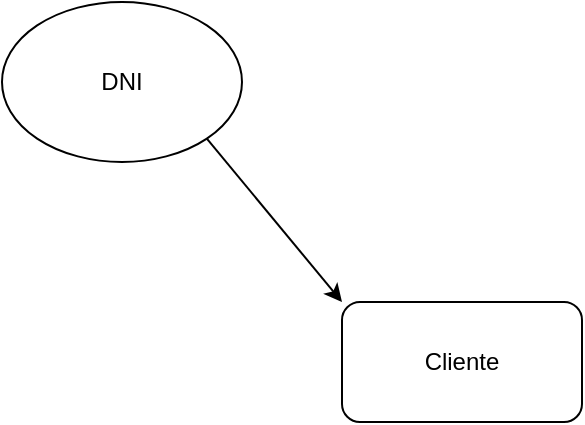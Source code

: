 <mxfile>
    <diagram id="PGXTYCFFzpfT_hywhZqb" name="Page-1">
        <mxGraphModel dx="1286" dy="609" grid="1" gridSize="10" guides="1" tooltips="1" connect="1" arrows="1" fold="1" page="1" pageScale="1" pageWidth="827" pageHeight="1169" math="0" shadow="0">
            <root>
                <mxCell id="0"/>
                <mxCell id="1" parent="0"/>
                <mxCell id="2" value="Cliente" style="rounded=1;whiteSpace=wrap;html=1;" vertex="1" parent="1">
                    <mxGeometry x="250" y="240" width="120" height="60" as="geometry"/>
                </mxCell>
                <mxCell id="5" style="edgeStyle=none;html=1;exitX=1;exitY=1;exitDx=0;exitDy=0;entryX=0;entryY=0;entryDx=0;entryDy=0;" edge="1" parent="1" source="3" target="2">
                    <mxGeometry relative="1" as="geometry"/>
                </mxCell>
                <mxCell id="3" value="DNI" style="ellipse;whiteSpace=wrap;html=1;" vertex="1" parent="1">
                    <mxGeometry x="80" y="90" width="120" height="80" as="geometry"/>
                </mxCell>
            </root>
        </mxGraphModel>
    </diagram>
</mxfile>